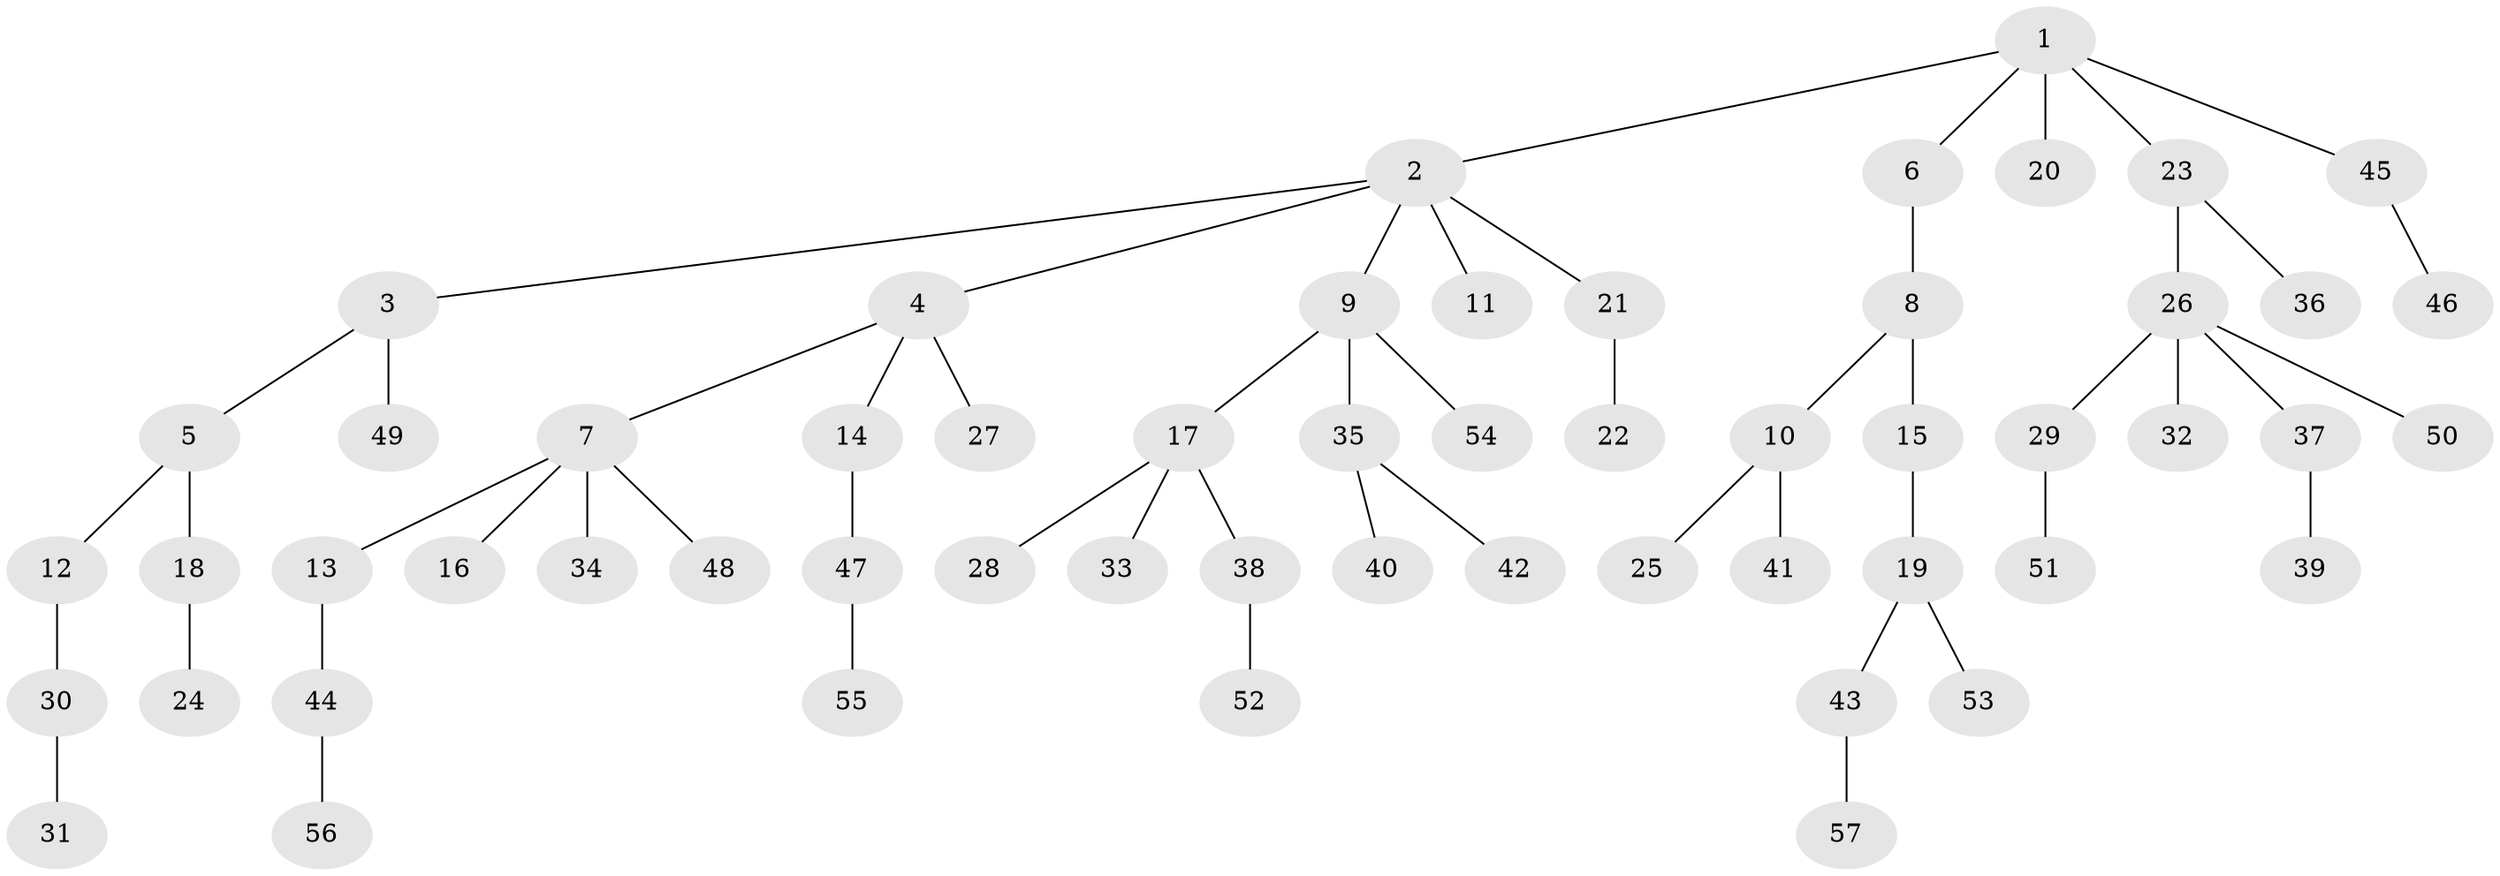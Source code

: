 // Generated by graph-tools (version 1.1) at 2025/36/03/09/25 02:36:29]
// undirected, 57 vertices, 56 edges
graph export_dot {
graph [start="1"]
  node [color=gray90,style=filled];
  1;
  2;
  3;
  4;
  5;
  6;
  7;
  8;
  9;
  10;
  11;
  12;
  13;
  14;
  15;
  16;
  17;
  18;
  19;
  20;
  21;
  22;
  23;
  24;
  25;
  26;
  27;
  28;
  29;
  30;
  31;
  32;
  33;
  34;
  35;
  36;
  37;
  38;
  39;
  40;
  41;
  42;
  43;
  44;
  45;
  46;
  47;
  48;
  49;
  50;
  51;
  52;
  53;
  54;
  55;
  56;
  57;
  1 -- 2;
  1 -- 6;
  1 -- 20;
  1 -- 23;
  1 -- 45;
  2 -- 3;
  2 -- 4;
  2 -- 9;
  2 -- 11;
  2 -- 21;
  3 -- 5;
  3 -- 49;
  4 -- 7;
  4 -- 14;
  4 -- 27;
  5 -- 12;
  5 -- 18;
  6 -- 8;
  7 -- 13;
  7 -- 16;
  7 -- 34;
  7 -- 48;
  8 -- 10;
  8 -- 15;
  9 -- 17;
  9 -- 35;
  9 -- 54;
  10 -- 25;
  10 -- 41;
  12 -- 30;
  13 -- 44;
  14 -- 47;
  15 -- 19;
  17 -- 28;
  17 -- 33;
  17 -- 38;
  18 -- 24;
  19 -- 43;
  19 -- 53;
  21 -- 22;
  23 -- 26;
  23 -- 36;
  26 -- 29;
  26 -- 32;
  26 -- 37;
  26 -- 50;
  29 -- 51;
  30 -- 31;
  35 -- 40;
  35 -- 42;
  37 -- 39;
  38 -- 52;
  43 -- 57;
  44 -- 56;
  45 -- 46;
  47 -- 55;
}
